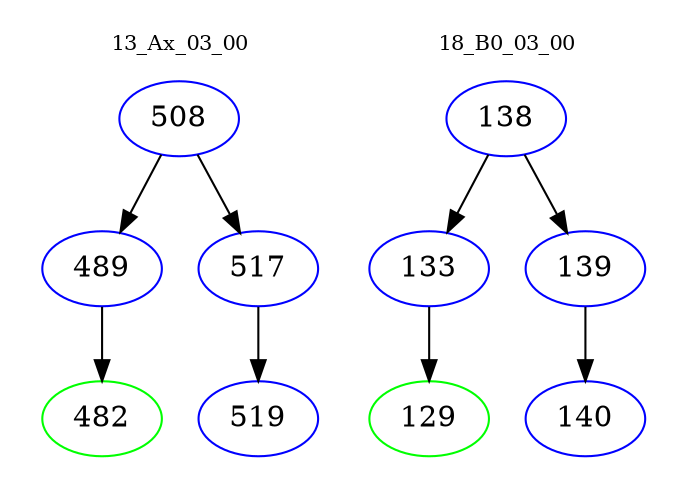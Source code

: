 digraph{
subgraph cluster_0 {
color = white
label = "13_Ax_03_00";
fontsize=10;
T0_508 [label="508", color="blue"]
T0_508 -> T0_489 [color="black"]
T0_489 [label="489", color="blue"]
T0_489 -> T0_482 [color="black"]
T0_482 [label="482", color="green"]
T0_508 -> T0_517 [color="black"]
T0_517 [label="517", color="blue"]
T0_517 -> T0_519 [color="black"]
T0_519 [label="519", color="blue"]
}
subgraph cluster_1 {
color = white
label = "18_B0_03_00";
fontsize=10;
T1_138 [label="138", color="blue"]
T1_138 -> T1_133 [color="black"]
T1_133 [label="133", color="blue"]
T1_133 -> T1_129 [color="black"]
T1_129 [label="129", color="green"]
T1_138 -> T1_139 [color="black"]
T1_139 [label="139", color="blue"]
T1_139 -> T1_140 [color="black"]
T1_140 [label="140", color="blue"]
}
}
